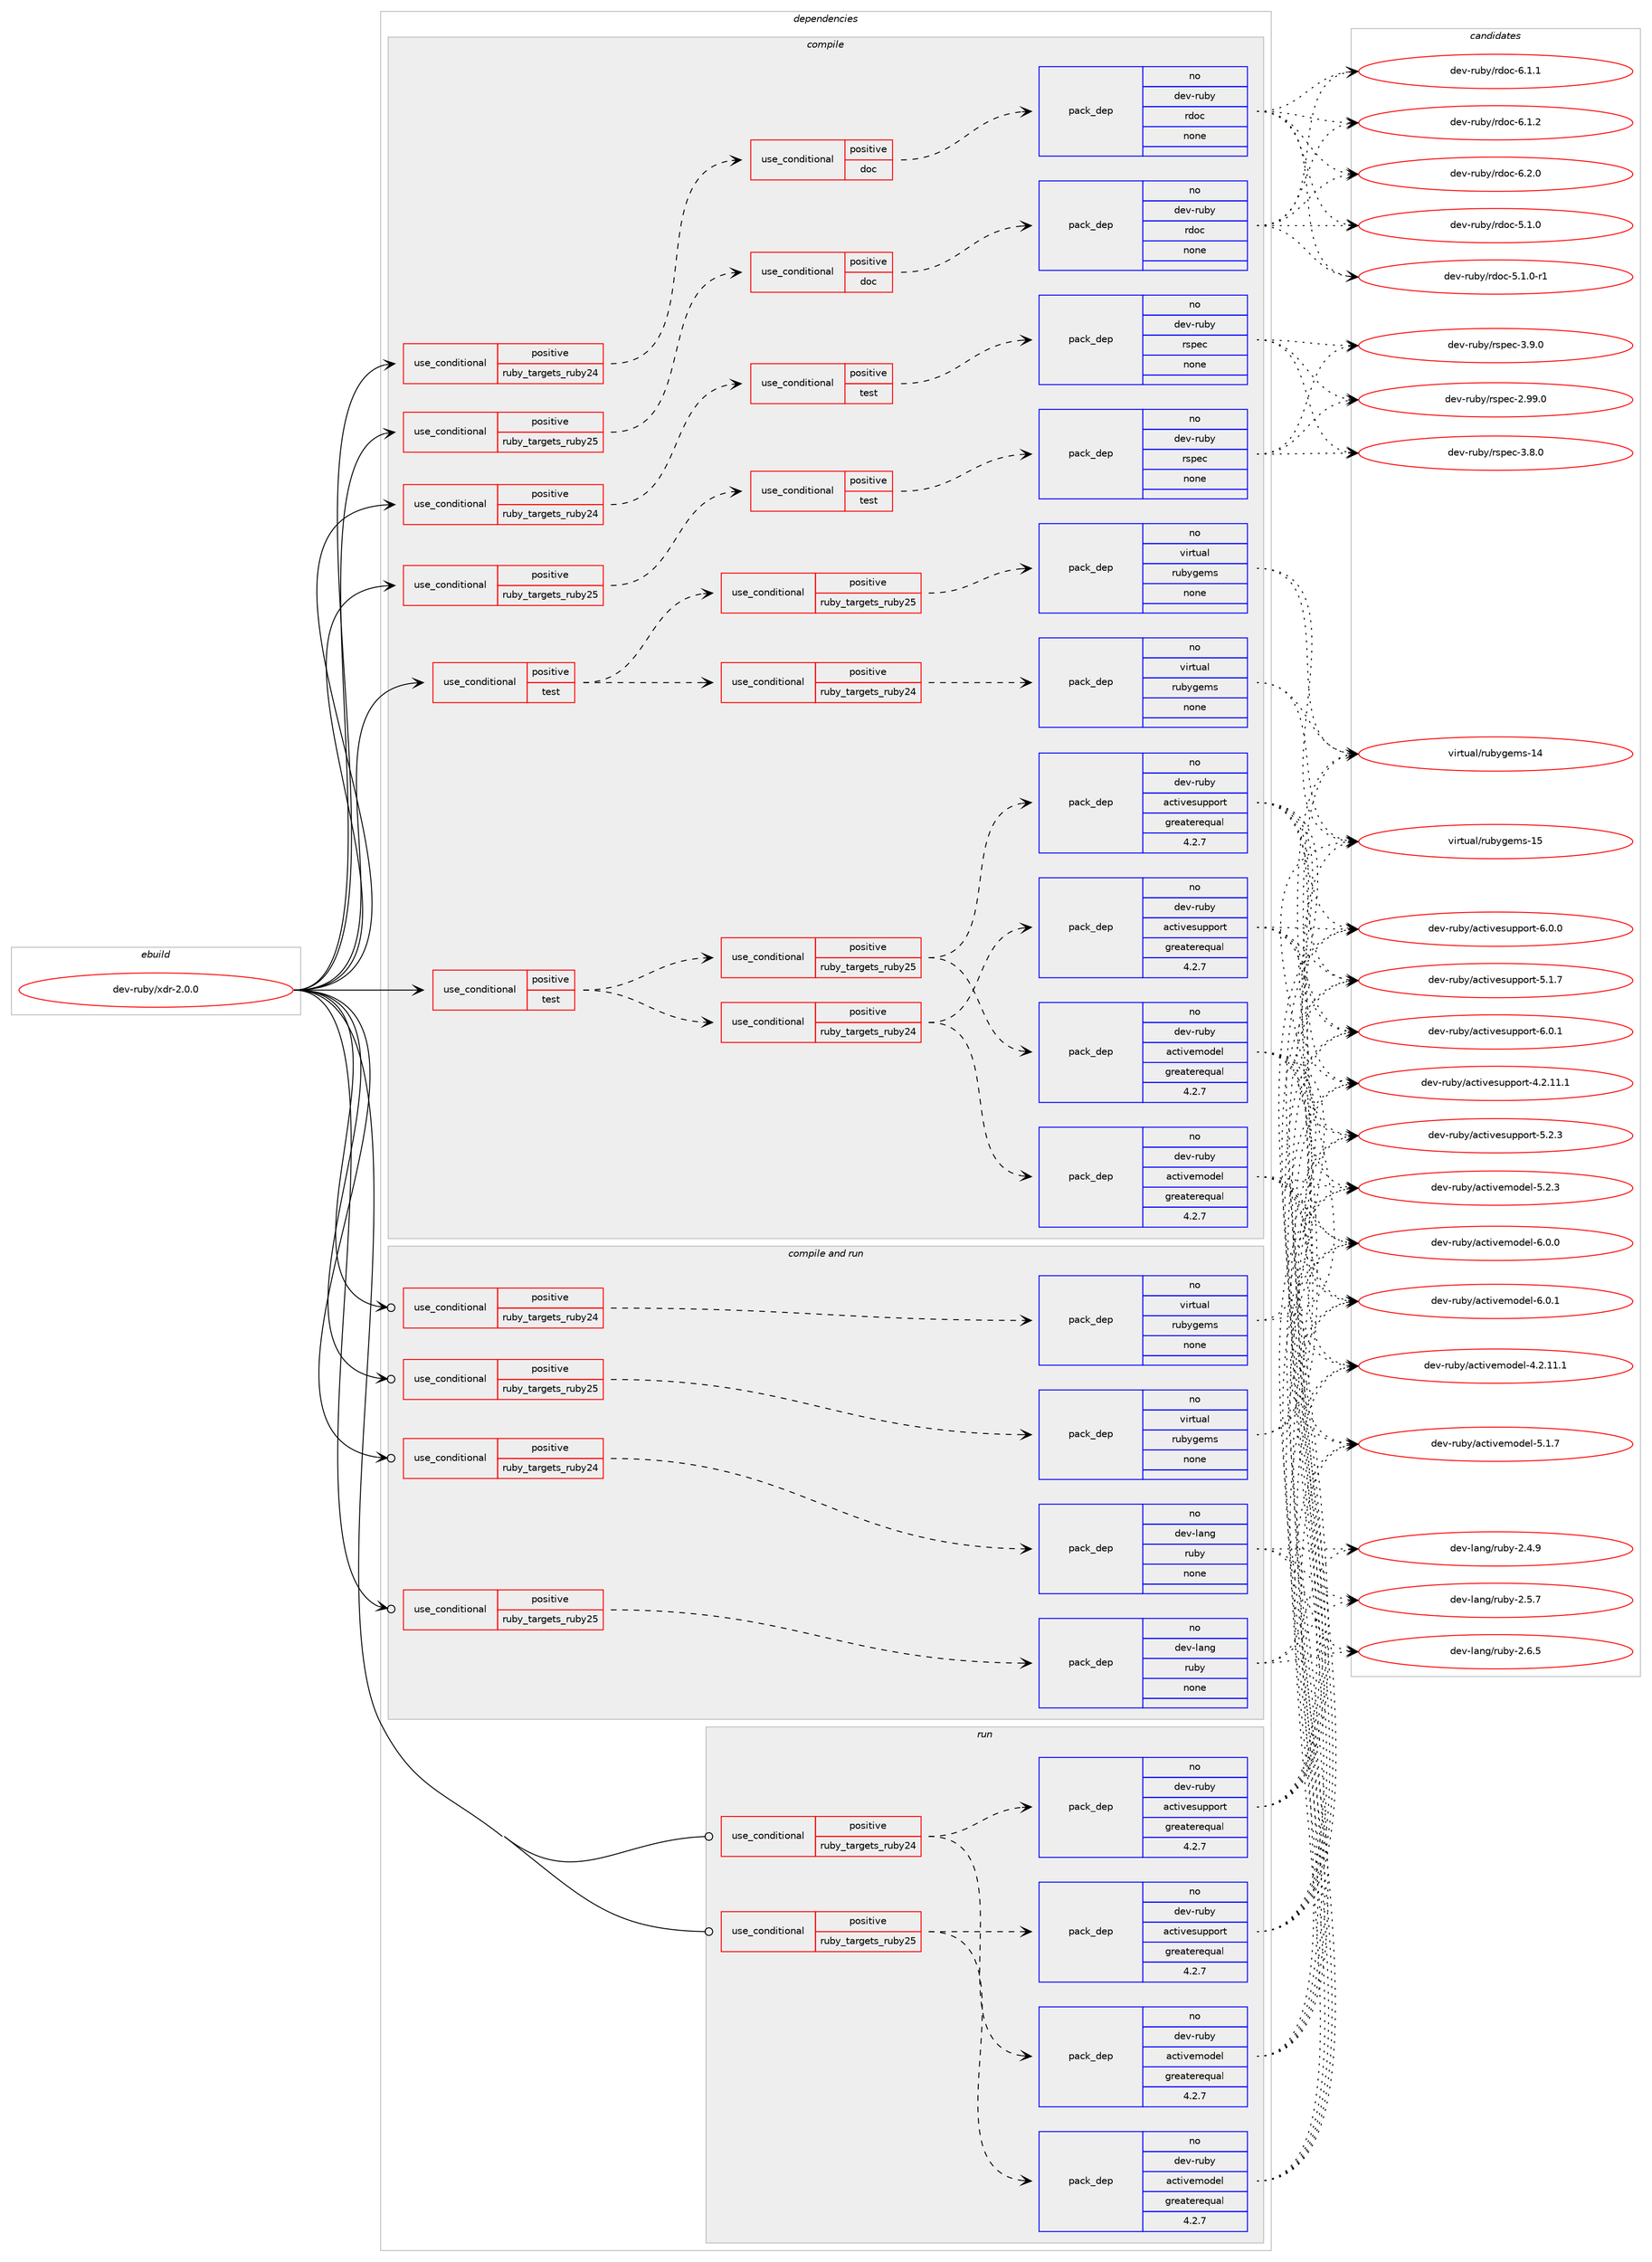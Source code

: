 digraph prolog {

# *************
# Graph options
# *************

newrank=true;
concentrate=true;
compound=true;
graph [rankdir=LR,fontname=Helvetica,fontsize=10,ranksep=1.5];#, ranksep=2.5, nodesep=0.2];
edge  [arrowhead=vee];
node  [fontname=Helvetica,fontsize=10];

# **********
# The ebuild
# **********

subgraph cluster_leftcol {
color=gray;
rank=same;
label=<<i>ebuild</i>>;
id [label="dev-ruby/xdr-2.0.0", color=red, width=4, href="../dev-ruby/xdr-2.0.0.svg"];
}

# ****************
# The dependencies
# ****************

subgraph cluster_midcol {
color=gray;
label=<<i>dependencies</i>>;
subgraph cluster_compile {
fillcolor="#eeeeee";
style=filled;
label=<<i>compile</i>>;
subgraph cond181288 {
dependency722999 [label=<<TABLE BORDER="0" CELLBORDER="1" CELLSPACING="0" CELLPADDING="4"><TR><TD ROWSPAN="3" CELLPADDING="10">use_conditional</TD></TR><TR><TD>positive</TD></TR><TR><TD>ruby_targets_ruby24</TD></TR></TABLE>>, shape=none, color=red];
subgraph cond181289 {
dependency723000 [label=<<TABLE BORDER="0" CELLBORDER="1" CELLSPACING="0" CELLPADDING="4"><TR><TD ROWSPAN="3" CELLPADDING="10">use_conditional</TD></TR><TR><TD>positive</TD></TR><TR><TD>doc</TD></TR></TABLE>>, shape=none, color=red];
subgraph pack529665 {
dependency723001 [label=<<TABLE BORDER="0" CELLBORDER="1" CELLSPACING="0" CELLPADDING="4" WIDTH="220"><TR><TD ROWSPAN="6" CELLPADDING="30">pack_dep</TD></TR><TR><TD WIDTH="110">no</TD></TR><TR><TD>dev-ruby</TD></TR><TR><TD>rdoc</TD></TR><TR><TD>none</TD></TR><TR><TD></TD></TR></TABLE>>, shape=none, color=blue];
}
dependency723000:e -> dependency723001:w [weight=20,style="dashed",arrowhead="vee"];
}
dependency722999:e -> dependency723000:w [weight=20,style="dashed",arrowhead="vee"];
}
id:e -> dependency722999:w [weight=20,style="solid",arrowhead="vee"];
subgraph cond181290 {
dependency723002 [label=<<TABLE BORDER="0" CELLBORDER="1" CELLSPACING="0" CELLPADDING="4"><TR><TD ROWSPAN="3" CELLPADDING="10">use_conditional</TD></TR><TR><TD>positive</TD></TR><TR><TD>ruby_targets_ruby24</TD></TR></TABLE>>, shape=none, color=red];
subgraph cond181291 {
dependency723003 [label=<<TABLE BORDER="0" CELLBORDER="1" CELLSPACING="0" CELLPADDING="4"><TR><TD ROWSPAN="3" CELLPADDING="10">use_conditional</TD></TR><TR><TD>positive</TD></TR><TR><TD>test</TD></TR></TABLE>>, shape=none, color=red];
subgraph pack529666 {
dependency723004 [label=<<TABLE BORDER="0" CELLBORDER="1" CELLSPACING="0" CELLPADDING="4" WIDTH="220"><TR><TD ROWSPAN="6" CELLPADDING="30">pack_dep</TD></TR><TR><TD WIDTH="110">no</TD></TR><TR><TD>dev-ruby</TD></TR><TR><TD>rspec</TD></TR><TR><TD>none</TD></TR><TR><TD></TD></TR></TABLE>>, shape=none, color=blue];
}
dependency723003:e -> dependency723004:w [weight=20,style="dashed",arrowhead="vee"];
}
dependency723002:e -> dependency723003:w [weight=20,style="dashed",arrowhead="vee"];
}
id:e -> dependency723002:w [weight=20,style="solid",arrowhead="vee"];
subgraph cond181292 {
dependency723005 [label=<<TABLE BORDER="0" CELLBORDER="1" CELLSPACING="0" CELLPADDING="4"><TR><TD ROWSPAN="3" CELLPADDING="10">use_conditional</TD></TR><TR><TD>positive</TD></TR><TR><TD>ruby_targets_ruby25</TD></TR></TABLE>>, shape=none, color=red];
subgraph cond181293 {
dependency723006 [label=<<TABLE BORDER="0" CELLBORDER="1" CELLSPACING="0" CELLPADDING="4"><TR><TD ROWSPAN="3" CELLPADDING="10">use_conditional</TD></TR><TR><TD>positive</TD></TR><TR><TD>doc</TD></TR></TABLE>>, shape=none, color=red];
subgraph pack529667 {
dependency723007 [label=<<TABLE BORDER="0" CELLBORDER="1" CELLSPACING="0" CELLPADDING="4" WIDTH="220"><TR><TD ROWSPAN="6" CELLPADDING="30">pack_dep</TD></TR><TR><TD WIDTH="110">no</TD></TR><TR><TD>dev-ruby</TD></TR><TR><TD>rdoc</TD></TR><TR><TD>none</TD></TR><TR><TD></TD></TR></TABLE>>, shape=none, color=blue];
}
dependency723006:e -> dependency723007:w [weight=20,style="dashed",arrowhead="vee"];
}
dependency723005:e -> dependency723006:w [weight=20,style="dashed",arrowhead="vee"];
}
id:e -> dependency723005:w [weight=20,style="solid",arrowhead="vee"];
subgraph cond181294 {
dependency723008 [label=<<TABLE BORDER="0" CELLBORDER="1" CELLSPACING="0" CELLPADDING="4"><TR><TD ROWSPAN="3" CELLPADDING="10">use_conditional</TD></TR><TR><TD>positive</TD></TR><TR><TD>ruby_targets_ruby25</TD></TR></TABLE>>, shape=none, color=red];
subgraph cond181295 {
dependency723009 [label=<<TABLE BORDER="0" CELLBORDER="1" CELLSPACING="0" CELLPADDING="4"><TR><TD ROWSPAN="3" CELLPADDING="10">use_conditional</TD></TR><TR><TD>positive</TD></TR><TR><TD>test</TD></TR></TABLE>>, shape=none, color=red];
subgraph pack529668 {
dependency723010 [label=<<TABLE BORDER="0" CELLBORDER="1" CELLSPACING="0" CELLPADDING="4" WIDTH="220"><TR><TD ROWSPAN="6" CELLPADDING="30">pack_dep</TD></TR><TR><TD WIDTH="110">no</TD></TR><TR><TD>dev-ruby</TD></TR><TR><TD>rspec</TD></TR><TR><TD>none</TD></TR><TR><TD></TD></TR></TABLE>>, shape=none, color=blue];
}
dependency723009:e -> dependency723010:w [weight=20,style="dashed",arrowhead="vee"];
}
dependency723008:e -> dependency723009:w [weight=20,style="dashed",arrowhead="vee"];
}
id:e -> dependency723008:w [weight=20,style="solid",arrowhead="vee"];
subgraph cond181296 {
dependency723011 [label=<<TABLE BORDER="0" CELLBORDER="1" CELLSPACING="0" CELLPADDING="4"><TR><TD ROWSPAN="3" CELLPADDING="10">use_conditional</TD></TR><TR><TD>positive</TD></TR><TR><TD>test</TD></TR></TABLE>>, shape=none, color=red];
subgraph cond181297 {
dependency723012 [label=<<TABLE BORDER="0" CELLBORDER="1" CELLSPACING="0" CELLPADDING="4"><TR><TD ROWSPAN="3" CELLPADDING="10">use_conditional</TD></TR><TR><TD>positive</TD></TR><TR><TD>ruby_targets_ruby24</TD></TR></TABLE>>, shape=none, color=red];
subgraph pack529669 {
dependency723013 [label=<<TABLE BORDER="0" CELLBORDER="1" CELLSPACING="0" CELLPADDING="4" WIDTH="220"><TR><TD ROWSPAN="6" CELLPADDING="30">pack_dep</TD></TR><TR><TD WIDTH="110">no</TD></TR><TR><TD>dev-ruby</TD></TR><TR><TD>activemodel</TD></TR><TR><TD>greaterequal</TD></TR><TR><TD>4.2.7</TD></TR></TABLE>>, shape=none, color=blue];
}
dependency723012:e -> dependency723013:w [weight=20,style="dashed",arrowhead="vee"];
subgraph pack529670 {
dependency723014 [label=<<TABLE BORDER="0" CELLBORDER="1" CELLSPACING="0" CELLPADDING="4" WIDTH="220"><TR><TD ROWSPAN="6" CELLPADDING="30">pack_dep</TD></TR><TR><TD WIDTH="110">no</TD></TR><TR><TD>dev-ruby</TD></TR><TR><TD>activesupport</TD></TR><TR><TD>greaterequal</TD></TR><TR><TD>4.2.7</TD></TR></TABLE>>, shape=none, color=blue];
}
dependency723012:e -> dependency723014:w [weight=20,style="dashed",arrowhead="vee"];
}
dependency723011:e -> dependency723012:w [weight=20,style="dashed",arrowhead="vee"];
subgraph cond181298 {
dependency723015 [label=<<TABLE BORDER="0" CELLBORDER="1" CELLSPACING="0" CELLPADDING="4"><TR><TD ROWSPAN="3" CELLPADDING="10">use_conditional</TD></TR><TR><TD>positive</TD></TR><TR><TD>ruby_targets_ruby25</TD></TR></TABLE>>, shape=none, color=red];
subgraph pack529671 {
dependency723016 [label=<<TABLE BORDER="0" CELLBORDER="1" CELLSPACING="0" CELLPADDING="4" WIDTH="220"><TR><TD ROWSPAN="6" CELLPADDING="30">pack_dep</TD></TR><TR><TD WIDTH="110">no</TD></TR><TR><TD>dev-ruby</TD></TR><TR><TD>activemodel</TD></TR><TR><TD>greaterequal</TD></TR><TR><TD>4.2.7</TD></TR></TABLE>>, shape=none, color=blue];
}
dependency723015:e -> dependency723016:w [weight=20,style="dashed",arrowhead="vee"];
subgraph pack529672 {
dependency723017 [label=<<TABLE BORDER="0" CELLBORDER="1" CELLSPACING="0" CELLPADDING="4" WIDTH="220"><TR><TD ROWSPAN="6" CELLPADDING="30">pack_dep</TD></TR><TR><TD WIDTH="110">no</TD></TR><TR><TD>dev-ruby</TD></TR><TR><TD>activesupport</TD></TR><TR><TD>greaterequal</TD></TR><TR><TD>4.2.7</TD></TR></TABLE>>, shape=none, color=blue];
}
dependency723015:e -> dependency723017:w [weight=20,style="dashed",arrowhead="vee"];
}
dependency723011:e -> dependency723015:w [weight=20,style="dashed",arrowhead="vee"];
}
id:e -> dependency723011:w [weight=20,style="solid",arrowhead="vee"];
subgraph cond181299 {
dependency723018 [label=<<TABLE BORDER="0" CELLBORDER="1" CELLSPACING="0" CELLPADDING="4"><TR><TD ROWSPAN="3" CELLPADDING="10">use_conditional</TD></TR><TR><TD>positive</TD></TR><TR><TD>test</TD></TR></TABLE>>, shape=none, color=red];
subgraph cond181300 {
dependency723019 [label=<<TABLE BORDER="0" CELLBORDER="1" CELLSPACING="0" CELLPADDING="4"><TR><TD ROWSPAN="3" CELLPADDING="10">use_conditional</TD></TR><TR><TD>positive</TD></TR><TR><TD>ruby_targets_ruby24</TD></TR></TABLE>>, shape=none, color=red];
subgraph pack529673 {
dependency723020 [label=<<TABLE BORDER="0" CELLBORDER="1" CELLSPACING="0" CELLPADDING="4" WIDTH="220"><TR><TD ROWSPAN="6" CELLPADDING="30">pack_dep</TD></TR><TR><TD WIDTH="110">no</TD></TR><TR><TD>virtual</TD></TR><TR><TD>rubygems</TD></TR><TR><TD>none</TD></TR><TR><TD></TD></TR></TABLE>>, shape=none, color=blue];
}
dependency723019:e -> dependency723020:w [weight=20,style="dashed",arrowhead="vee"];
}
dependency723018:e -> dependency723019:w [weight=20,style="dashed",arrowhead="vee"];
subgraph cond181301 {
dependency723021 [label=<<TABLE BORDER="0" CELLBORDER="1" CELLSPACING="0" CELLPADDING="4"><TR><TD ROWSPAN="3" CELLPADDING="10">use_conditional</TD></TR><TR><TD>positive</TD></TR><TR><TD>ruby_targets_ruby25</TD></TR></TABLE>>, shape=none, color=red];
subgraph pack529674 {
dependency723022 [label=<<TABLE BORDER="0" CELLBORDER="1" CELLSPACING="0" CELLPADDING="4" WIDTH="220"><TR><TD ROWSPAN="6" CELLPADDING="30">pack_dep</TD></TR><TR><TD WIDTH="110">no</TD></TR><TR><TD>virtual</TD></TR><TR><TD>rubygems</TD></TR><TR><TD>none</TD></TR><TR><TD></TD></TR></TABLE>>, shape=none, color=blue];
}
dependency723021:e -> dependency723022:w [weight=20,style="dashed",arrowhead="vee"];
}
dependency723018:e -> dependency723021:w [weight=20,style="dashed",arrowhead="vee"];
}
id:e -> dependency723018:w [weight=20,style="solid",arrowhead="vee"];
}
subgraph cluster_compileandrun {
fillcolor="#eeeeee";
style=filled;
label=<<i>compile and run</i>>;
subgraph cond181302 {
dependency723023 [label=<<TABLE BORDER="0" CELLBORDER="1" CELLSPACING="0" CELLPADDING="4"><TR><TD ROWSPAN="3" CELLPADDING="10">use_conditional</TD></TR><TR><TD>positive</TD></TR><TR><TD>ruby_targets_ruby24</TD></TR></TABLE>>, shape=none, color=red];
subgraph pack529675 {
dependency723024 [label=<<TABLE BORDER="0" CELLBORDER="1" CELLSPACING="0" CELLPADDING="4" WIDTH="220"><TR><TD ROWSPAN="6" CELLPADDING="30">pack_dep</TD></TR><TR><TD WIDTH="110">no</TD></TR><TR><TD>dev-lang</TD></TR><TR><TD>ruby</TD></TR><TR><TD>none</TD></TR><TR><TD></TD></TR></TABLE>>, shape=none, color=blue];
}
dependency723023:e -> dependency723024:w [weight=20,style="dashed",arrowhead="vee"];
}
id:e -> dependency723023:w [weight=20,style="solid",arrowhead="odotvee"];
subgraph cond181303 {
dependency723025 [label=<<TABLE BORDER="0" CELLBORDER="1" CELLSPACING="0" CELLPADDING="4"><TR><TD ROWSPAN="3" CELLPADDING="10">use_conditional</TD></TR><TR><TD>positive</TD></TR><TR><TD>ruby_targets_ruby24</TD></TR></TABLE>>, shape=none, color=red];
subgraph pack529676 {
dependency723026 [label=<<TABLE BORDER="0" CELLBORDER="1" CELLSPACING="0" CELLPADDING="4" WIDTH="220"><TR><TD ROWSPAN="6" CELLPADDING="30">pack_dep</TD></TR><TR><TD WIDTH="110">no</TD></TR><TR><TD>virtual</TD></TR><TR><TD>rubygems</TD></TR><TR><TD>none</TD></TR><TR><TD></TD></TR></TABLE>>, shape=none, color=blue];
}
dependency723025:e -> dependency723026:w [weight=20,style="dashed",arrowhead="vee"];
}
id:e -> dependency723025:w [weight=20,style="solid",arrowhead="odotvee"];
subgraph cond181304 {
dependency723027 [label=<<TABLE BORDER="0" CELLBORDER="1" CELLSPACING="0" CELLPADDING="4"><TR><TD ROWSPAN="3" CELLPADDING="10">use_conditional</TD></TR><TR><TD>positive</TD></TR><TR><TD>ruby_targets_ruby25</TD></TR></TABLE>>, shape=none, color=red];
subgraph pack529677 {
dependency723028 [label=<<TABLE BORDER="0" CELLBORDER="1" CELLSPACING="0" CELLPADDING="4" WIDTH="220"><TR><TD ROWSPAN="6" CELLPADDING="30">pack_dep</TD></TR><TR><TD WIDTH="110">no</TD></TR><TR><TD>dev-lang</TD></TR><TR><TD>ruby</TD></TR><TR><TD>none</TD></TR><TR><TD></TD></TR></TABLE>>, shape=none, color=blue];
}
dependency723027:e -> dependency723028:w [weight=20,style="dashed",arrowhead="vee"];
}
id:e -> dependency723027:w [weight=20,style="solid",arrowhead="odotvee"];
subgraph cond181305 {
dependency723029 [label=<<TABLE BORDER="0" CELLBORDER="1" CELLSPACING="0" CELLPADDING="4"><TR><TD ROWSPAN="3" CELLPADDING="10">use_conditional</TD></TR><TR><TD>positive</TD></TR><TR><TD>ruby_targets_ruby25</TD></TR></TABLE>>, shape=none, color=red];
subgraph pack529678 {
dependency723030 [label=<<TABLE BORDER="0" CELLBORDER="1" CELLSPACING="0" CELLPADDING="4" WIDTH="220"><TR><TD ROWSPAN="6" CELLPADDING="30">pack_dep</TD></TR><TR><TD WIDTH="110">no</TD></TR><TR><TD>virtual</TD></TR><TR><TD>rubygems</TD></TR><TR><TD>none</TD></TR><TR><TD></TD></TR></TABLE>>, shape=none, color=blue];
}
dependency723029:e -> dependency723030:w [weight=20,style="dashed",arrowhead="vee"];
}
id:e -> dependency723029:w [weight=20,style="solid",arrowhead="odotvee"];
}
subgraph cluster_run {
fillcolor="#eeeeee";
style=filled;
label=<<i>run</i>>;
subgraph cond181306 {
dependency723031 [label=<<TABLE BORDER="0" CELLBORDER="1" CELLSPACING="0" CELLPADDING="4"><TR><TD ROWSPAN="3" CELLPADDING="10">use_conditional</TD></TR><TR><TD>positive</TD></TR><TR><TD>ruby_targets_ruby24</TD></TR></TABLE>>, shape=none, color=red];
subgraph pack529679 {
dependency723032 [label=<<TABLE BORDER="0" CELLBORDER="1" CELLSPACING="0" CELLPADDING="4" WIDTH="220"><TR><TD ROWSPAN="6" CELLPADDING="30">pack_dep</TD></TR><TR><TD WIDTH="110">no</TD></TR><TR><TD>dev-ruby</TD></TR><TR><TD>activemodel</TD></TR><TR><TD>greaterequal</TD></TR><TR><TD>4.2.7</TD></TR></TABLE>>, shape=none, color=blue];
}
dependency723031:e -> dependency723032:w [weight=20,style="dashed",arrowhead="vee"];
subgraph pack529680 {
dependency723033 [label=<<TABLE BORDER="0" CELLBORDER="1" CELLSPACING="0" CELLPADDING="4" WIDTH="220"><TR><TD ROWSPAN="6" CELLPADDING="30">pack_dep</TD></TR><TR><TD WIDTH="110">no</TD></TR><TR><TD>dev-ruby</TD></TR><TR><TD>activesupport</TD></TR><TR><TD>greaterequal</TD></TR><TR><TD>4.2.7</TD></TR></TABLE>>, shape=none, color=blue];
}
dependency723031:e -> dependency723033:w [weight=20,style="dashed",arrowhead="vee"];
}
id:e -> dependency723031:w [weight=20,style="solid",arrowhead="odot"];
subgraph cond181307 {
dependency723034 [label=<<TABLE BORDER="0" CELLBORDER="1" CELLSPACING="0" CELLPADDING="4"><TR><TD ROWSPAN="3" CELLPADDING="10">use_conditional</TD></TR><TR><TD>positive</TD></TR><TR><TD>ruby_targets_ruby25</TD></TR></TABLE>>, shape=none, color=red];
subgraph pack529681 {
dependency723035 [label=<<TABLE BORDER="0" CELLBORDER="1" CELLSPACING="0" CELLPADDING="4" WIDTH="220"><TR><TD ROWSPAN="6" CELLPADDING="30">pack_dep</TD></TR><TR><TD WIDTH="110">no</TD></TR><TR><TD>dev-ruby</TD></TR><TR><TD>activemodel</TD></TR><TR><TD>greaterequal</TD></TR><TR><TD>4.2.7</TD></TR></TABLE>>, shape=none, color=blue];
}
dependency723034:e -> dependency723035:w [weight=20,style="dashed",arrowhead="vee"];
subgraph pack529682 {
dependency723036 [label=<<TABLE BORDER="0" CELLBORDER="1" CELLSPACING="0" CELLPADDING="4" WIDTH="220"><TR><TD ROWSPAN="6" CELLPADDING="30">pack_dep</TD></TR><TR><TD WIDTH="110">no</TD></TR><TR><TD>dev-ruby</TD></TR><TR><TD>activesupport</TD></TR><TR><TD>greaterequal</TD></TR><TR><TD>4.2.7</TD></TR></TABLE>>, shape=none, color=blue];
}
dependency723034:e -> dependency723036:w [weight=20,style="dashed",arrowhead="vee"];
}
id:e -> dependency723034:w [weight=20,style="solid",arrowhead="odot"];
}
}

# **************
# The candidates
# **************

subgraph cluster_choices {
rank=same;
color=gray;
label=<<i>candidates</i>>;

subgraph choice529665 {
color=black;
nodesep=1;
choice10010111845114117981214711410011199455346494648 [label="dev-ruby/rdoc-5.1.0", color=red, width=4,href="../dev-ruby/rdoc-5.1.0.svg"];
choice100101118451141179812147114100111994553464946484511449 [label="dev-ruby/rdoc-5.1.0-r1", color=red, width=4,href="../dev-ruby/rdoc-5.1.0-r1.svg"];
choice10010111845114117981214711410011199455446494649 [label="dev-ruby/rdoc-6.1.1", color=red, width=4,href="../dev-ruby/rdoc-6.1.1.svg"];
choice10010111845114117981214711410011199455446494650 [label="dev-ruby/rdoc-6.1.2", color=red, width=4,href="../dev-ruby/rdoc-6.1.2.svg"];
choice10010111845114117981214711410011199455446504648 [label="dev-ruby/rdoc-6.2.0", color=red, width=4,href="../dev-ruby/rdoc-6.2.0.svg"];
dependency723001:e -> choice10010111845114117981214711410011199455346494648:w [style=dotted,weight="100"];
dependency723001:e -> choice100101118451141179812147114100111994553464946484511449:w [style=dotted,weight="100"];
dependency723001:e -> choice10010111845114117981214711410011199455446494649:w [style=dotted,weight="100"];
dependency723001:e -> choice10010111845114117981214711410011199455446494650:w [style=dotted,weight="100"];
dependency723001:e -> choice10010111845114117981214711410011199455446504648:w [style=dotted,weight="100"];
}
subgraph choice529666 {
color=black;
nodesep=1;
choice1001011184511411798121471141151121019945504657574648 [label="dev-ruby/rspec-2.99.0", color=red, width=4,href="../dev-ruby/rspec-2.99.0.svg"];
choice10010111845114117981214711411511210199455146564648 [label="dev-ruby/rspec-3.8.0", color=red, width=4,href="../dev-ruby/rspec-3.8.0.svg"];
choice10010111845114117981214711411511210199455146574648 [label="dev-ruby/rspec-3.9.0", color=red, width=4,href="../dev-ruby/rspec-3.9.0.svg"];
dependency723004:e -> choice1001011184511411798121471141151121019945504657574648:w [style=dotted,weight="100"];
dependency723004:e -> choice10010111845114117981214711411511210199455146564648:w [style=dotted,weight="100"];
dependency723004:e -> choice10010111845114117981214711411511210199455146574648:w [style=dotted,weight="100"];
}
subgraph choice529667 {
color=black;
nodesep=1;
choice10010111845114117981214711410011199455346494648 [label="dev-ruby/rdoc-5.1.0", color=red, width=4,href="../dev-ruby/rdoc-5.1.0.svg"];
choice100101118451141179812147114100111994553464946484511449 [label="dev-ruby/rdoc-5.1.0-r1", color=red, width=4,href="../dev-ruby/rdoc-5.1.0-r1.svg"];
choice10010111845114117981214711410011199455446494649 [label="dev-ruby/rdoc-6.1.1", color=red, width=4,href="../dev-ruby/rdoc-6.1.1.svg"];
choice10010111845114117981214711410011199455446494650 [label="dev-ruby/rdoc-6.1.2", color=red, width=4,href="../dev-ruby/rdoc-6.1.2.svg"];
choice10010111845114117981214711410011199455446504648 [label="dev-ruby/rdoc-6.2.0", color=red, width=4,href="../dev-ruby/rdoc-6.2.0.svg"];
dependency723007:e -> choice10010111845114117981214711410011199455346494648:w [style=dotted,weight="100"];
dependency723007:e -> choice100101118451141179812147114100111994553464946484511449:w [style=dotted,weight="100"];
dependency723007:e -> choice10010111845114117981214711410011199455446494649:w [style=dotted,weight="100"];
dependency723007:e -> choice10010111845114117981214711410011199455446494650:w [style=dotted,weight="100"];
dependency723007:e -> choice10010111845114117981214711410011199455446504648:w [style=dotted,weight="100"];
}
subgraph choice529668 {
color=black;
nodesep=1;
choice1001011184511411798121471141151121019945504657574648 [label="dev-ruby/rspec-2.99.0", color=red, width=4,href="../dev-ruby/rspec-2.99.0.svg"];
choice10010111845114117981214711411511210199455146564648 [label="dev-ruby/rspec-3.8.0", color=red, width=4,href="../dev-ruby/rspec-3.8.0.svg"];
choice10010111845114117981214711411511210199455146574648 [label="dev-ruby/rspec-3.9.0", color=red, width=4,href="../dev-ruby/rspec-3.9.0.svg"];
dependency723010:e -> choice1001011184511411798121471141151121019945504657574648:w [style=dotted,weight="100"];
dependency723010:e -> choice10010111845114117981214711411511210199455146564648:w [style=dotted,weight="100"];
dependency723010:e -> choice10010111845114117981214711411511210199455146574648:w [style=dotted,weight="100"];
}
subgraph choice529669 {
color=black;
nodesep=1;
choice1001011184511411798121479799116105118101109111100101108455246504649494649 [label="dev-ruby/activemodel-4.2.11.1", color=red, width=4,href="../dev-ruby/activemodel-4.2.11.1.svg"];
choice1001011184511411798121479799116105118101109111100101108455346494655 [label="dev-ruby/activemodel-5.1.7", color=red, width=4,href="../dev-ruby/activemodel-5.1.7.svg"];
choice1001011184511411798121479799116105118101109111100101108455346504651 [label="dev-ruby/activemodel-5.2.3", color=red, width=4,href="../dev-ruby/activemodel-5.2.3.svg"];
choice1001011184511411798121479799116105118101109111100101108455446484648 [label="dev-ruby/activemodel-6.0.0", color=red, width=4,href="../dev-ruby/activemodel-6.0.0.svg"];
choice1001011184511411798121479799116105118101109111100101108455446484649 [label="dev-ruby/activemodel-6.0.1", color=red, width=4,href="../dev-ruby/activemodel-6.0.1.svg"];
dependency723013:e -> choice1001011184511411798121479799116105118101109111100101108455246504649494649:w [style=dotted,weight="100"];
dependency723013:e -> choice1001011184511411798121479799116105118101109111100101108455346494655:w [style=dotted,weight="100"];
dependency723013:e -> choice1001011184511411798121479799116105118101109111100101108455346504651:w [style=dotted,weight="100"];
dependency723013:e -> choice1001011184511411798121479799116105118101109111100101108455446484648:w [style=dotted,weight="100"];
dependency723013:e -> choice1001011184511411798121479799116105118101109111100101108455446484649:w [style=dotted,weight="100"];
}
subgraph choice529670 {
color=black;
nodesep=1;
choice1001011184511411798121479799116105118101115117112112111114116455246504649494649 [label="dev-ruby/activesupport-4.2.11.1", color=red, width=4,href="../dev-ruby/activesupport-4.2.11.1.svg"];
choice1001011184511411798121479799116105118101115117112112111114116455346494655 [label="dev-ruby/activesupport-5.1.7", color=red, width=4,href="../dev-ruby/activesupport-5.1.7.svg"];
choice1001011184511411798121479799116105118101115117112112111114116455346504651 [label="dev-ruby/activesupport-5.2.3", color=red, width=4,href="../dev-ruby/activesupport-5.2.3.svg"];
choice1001011184511411798121479799116105118101115117112112111114116455446484648 [label="dev-ruby/activesupport-6.0.0", color=red, width=4,href="../dev-ruby/activesupport-6.0.0.svg"];
choice1001011184511411798121479799116105118101115117112112111114116455446484649 [label="dev-ruby/activesupport-6.0.1", color=red, width=4,href="../dev-ruby/activesupport-6.0.1.svg"];
dependency723014:e -> choice1001011184511411798121479799116105118101115117112112111114116455246504649494649:w [style=dotted,weight="100"];
dependency723014:e -> choice1001011184511411798121479799116105118101115117112112111114116455346494655:w [style=dotted,weight="100"];
dependency723014:e -> choice1001011184511411798121479799116105118101115117112112111114116455346504651:w [style=dotted,weight="100"];
dependency723014:e -> choice1001011184511411798121479799116105118101115117112112111114116455446484648:w [style=dotted,weight="100"];
dependency723014:e -> choice1001011184511411798121479799116105118101115117112112111114116455446484649:w [style=dotted,weight="100"];
}
subgraph choice529671 {
color=black;
nodesep=1;
choice1001011184511411798121479799116105118101109111100101108455246504649494649 [label="dev-ruby/activemodel-4.2.11.1", color=red, width=4,href="../dev-ruby/activemodel-4.2.11.1.svg"];
choice1001011184511411798121479799116105118101109111100101108455346494655 [label="dev-ruby/activemodel-5.1.7", color=red, width=4,href="../dev-ruby/activemodel-5.1.7.svg"];
choice1001011184511411798121479799116105118101109111100101108455346504651 [label="dev-ruby/activemodel-5.2.3", color=red, width=4,href="../dev-ruby/activemodel-5.2.3.svg"];
choice1001011184511411798121479799116105118101109111100101108455446484648 [label="dev-ruby/activemodel-6.0.0", color=red, width=4,href="../dev-ruby/activemodel-6.0.0.svg"];
choice1001011184511411798121479799116105118101109111100101108455446484649 [label="dev-ruby/activemodel-6.0.1", color=red, width=4,href="../dev-ruby/activemodel-6.0.1.svg"];
dependency723016:e -> choice1001011184511411798121479799116105118101109111100101108455246504649494649:w [style=dotted,weight="100"];
dependency723016:e -> choice1001011184511411798121479799116105118101109111100101108455346494655:w [style=dotted,weight="100"];
dependency723016:e -> choice1001011184511411798121479799116105118101109111100101108455346504651:w [style=dotted,weight="100"];
dependency723016:e -> choice1001011184511411798121479799116105118101109111100101108455446484648:w [style=dotted,weight="100"];
dependency723016:e -> choice1001011184511411798121479799116105118101109111100101108455446484649:w [style=dotted,weight="100"];
}
subgraph choice529672 {
color=black;
nodesep=1;
choice1001011184511411798121479799116105118101115117112112111114116455246504649494649 [label="dev-ruby/activesupport-4.2.11.1", color=red, width=4,href="../dev-ruby/activesupport-4.2.11.1.svg"];
choice1001011184511411798121479799116105118101115117112112111114116455346494655 [label="dev-ruby/activesupport-5.1.7", color=red, width=4,href="../dev-ruby/activesupport-5.1.7.svg"];
choice1001011184511411798121479799116105118101115117112112111114116455346504651 [label="dev-ruby/activesupport-5.2.3", color=red, width=4,href="../dev-ruby/activesupport-5.2.3.svg"];
choice1001011184511411798121479799116105118101115117112112111114116455446484648 [label="dev-ruby/activesupport-6.0.0", color=red, width=4,href="../dev-ruby/activesupport-6.0.0.svg"];
choice1001011184511411798121479799116105118101115117112112111114116455446484649 [label="dev-ruby/activesupport-6.0.1", color=red, width=4,href="../dev-ruby/activesupport-6.0.1.svg"];
dependency723017:e -> choice1001011184511411798121479799116105118101115117112112111114116455246504649494649:w [style=dotted,weight="100"];
dependency723017:e -> choice1001011184511411798121479799116105118101115117112112111114116455346494655:w [style=dotted,weight="100"];
dependency723017:e -> choice1001011184511411798121479799116105118101115117112112111114116455346504651:w [style=dotted,weight="100"];
dependency723017:e -> choice1001011184511411798121479799116105118101115117112112111114116455446484648:w [style=dotted,weight="100"];
dependency723017:e -> choice1001011184511411798121479799116105118101115117112112111114116455446484649:w [style=dotted,weight="100"];
}
subgraph choice529673 {
color=black;
nodesep=1;
choice118105114116117971084711411798121103101109115454952 [label="virtual/rubygems-14", color=red, width=4,href="../virtual/rubygems-14.svg"];
choice118105114116117971084711411798121103101109115454953 [label="virtual/rubygems-15", color=red, width=4,href="../virtual/rubygems-15.svg"];
dependency723020:e -> choice118105114116117971084711411798121103101109115454952:w [style=dotted,weight="100"];
dependency723020:e -> choice118105114116117971084711411798121103101109115454953:w [style=dotted,weight="100"];
}
subgraph choice529674 {
color=black;
nodesep=1;
choice118105114116117971084711411798121103101109115454952 [label="virtual/rubygems-14", color=red, width=4,href="../virtual/rubygems-14.svg"];
choice118105114116117971084711411798121103101109115454953 [label="virtual/rubygems-15", color=red, width=4,href="../virtual/rubygems-15.svg"];
dependency723022:e -> choice118105114116117971084711411798121103101109115454952:w [style=dotted,weight="100"];
dependency723022:e -> choice118105114116117971084711411798121103101109115454953:w [style=dotted,weight="100"];
}
subgraph choice529675 {
color=black;
nodesep=1;
choice10010111845108971101034711411798121455046524657 [label="dev-lang/ruby-2.4.9", color=red, width=4,href="../dev-lang/ruby-2.4.9.svg"];
choice10010111845108971101034711411798121455046534655 [label="dev-lang/ruby-2.5.7", color=red, width=4,href="../dev-lang/ruby-2.5.7.svg"];
choice10010111845108971101034711411798121455046544653 [label="dev-lang/ruby-2.6.5", color=red, width=4,href="../dev-lang/ruby-2.6.5.svg"];
dependency723024:e -> choice10010111845108971101034711411798121455046524657:w [style=dotted,weight="100"];
dependency723024:e -> choice10010111845108971101034711411798121455046534655:w [style=dotted,weight="100"];
dependency723024:e -> choice10010111845108971101034711411798121455046544653:w [style=dotted,weight="100"];
}
subgraph choice529676 {
color=black;
nodesep=1;
choice118105114116117971084711411798121103101109115454952 [label="virtual/rubygems-14", color=red, width=4,href="../virtual/rubygems-14.svg"];
choice118105114116117971084711411798121103101109115454953 [label="virtual/rubygems-15", color=red, width=4,href="../virtual/rubygems-15.svg"];
dependency723026:e -> choice118105114116117971084711411798121103101109115454952:w [style=dotted,weight="100"];
dependency723026:e -> choice118105114116117971084711411798121103101109115454953:w [style=dotted,weight="100"];
}
subgraph choice529677 {
color=black;
nodesep=1;
choice10010111845108971101034711411798121455046524657 [label="dev-lang/ruby-2.4.9", color=red, width=4,href="../dev-lang/ruby-2.4.9.svg"];
choice10010111845108971101034711411798121455046534655 [label="dev-lang/ruby-2.5.7", color=red, width=4,href="../dev-lang/ruby-2.5.7.svg"];
choice10010111845108971101034711411798121455046544653 [label="dev-lang/ruby-2.6.5", color=red, width=4,href="../dev-lang/ruby-2.6.5.svg"];
dependency723028:e -> choice10010111845108971101034711411798121455046524657:w [style=dotted,weight="100"];
dependency723028:e -> choice10010111845108971101034711411798121455046534655:w [style=dotted,weight="100"];
dependency723028:e -> choice10010111845108971101034711411798121455046544653:w [style=dotted,weight="100"];
}
subgraph choice529678 {
color=black;
nodesep=1;
choice118105114116117971084711411798121103101109115454952 [label="virtual/rubygems-14", color=red, width=4,href="../virtual/rubygems-14.svg"];
choice118105114116117971084711411798121103101109115454953 [label="virtual/rubygems-15", color=red, width=4,href="../virtual/rubygems-15.svg"];
dependency723030:e -> choice118105114116117971084711411798121103101109115454952:w [style=dotted,weight="100"];
dependency723030:e -> choice118105114116117971084711411798121103101109115454953:w [style=dotted,weight="100"];
}
subgraph choice529679 {
color=black;
nodesep=1;
choice1001011184511411798121479799116105118101109111100101108455246504649494649 [label="dev-ruby/activemodel-4.2.11.1", color=red, width=4,href="../dev-ruby/activemodel-4.2.11.1.svg"];
choice1001011184511411798121479799116105118101109111100101108455346494655 [label="dev-ruby/activemodel-5.1.7", color=red, width=4,href="../dev-ruby/activemodel-5.1.7.svg"];
choice1001011184511411798121479799116105118101109111100101108455346504651 [label="dev-ruby/activemodel-5.2.3", color=red, width=4,href="../dev-ruby/activemodel-5.2.3.svg"];
choice1001011184511411798121479799116105118101109111100101108455446484648 [label="dev-ruby/activemodel-6.0.0", color=red, width=4,href="../dev-ruby/activemodel-6.0.0.svg"];
choice1001011184511411798121479799116105118101109111100101108455446484649 [label="dev-ruby/activemodel-6.0.1", color=red, width=4,href="../dev-ruby/activemodel-6.0.1.svg"];
dependency723032:e -> choice1001011184511411798121479799116105118101109111100101108455246504649494649:w [style=dotted,weight="100"];
dependency723032:e -> choice1001011184511411798121479799116105118101109111100101108455346494655:w [style=dotted,weight="100"];
dependency723032:e -> choice1001011184511411798121479799116105118101109111100101108455346504651:w [style=dotted,weight="100"];
dependency723032:e -> choice1001011184511411798121479799116105118101109111100101108455446484648:w [style=dotted,weight="100"];
dependency723032:e -> choice1001011184511411798121479799116105118101109111100101108455446484649:w [style=dotted,weight="100"];
}
subgraph choice529680 {
color=black;
nodesep=1;
choice1001011184511411798121479799116105118101115117112112111114116455246504649494649 [label="dev-ruby/activesupport-4.2.11.1", color=red, width=4,href="../dev-ruby/activesupport-4.2.11.1.svg"];
choice1001011184511411798121479799116105118101115117112112111114116455346494655 [label="dev-ruby/activesupport-5.1.7", color=red, width=4,href="../dev-ruby/activesupport-5.1.7.svg"];
choice1001011184511411798121479799116105118101115117112112111114116455346504651 [label="dev-ruby/activesupport-5.2.3", color=red, width=4,href="../dev-ruby/activesupport-5.2.3.svg"];
choice1001011184511411798121479799116105118101115117112112111114116455446484648 [label="dev-ruby/activesupport-6.0.0", color=red, width=4,href="../dev-ruby/activesupport-6.0.0.svg"];
choice1001011184511411798121479799116105118101115117112112111114116455446484649 [label="dev-ruby/activesupport-6.0.1", color=red, width=4,href="../dev-ruby/activesupport-6.0.1.svg"];
dependency723033:e -> choice1001011184511411798121479799116105118101115117112112111114116455246504649494649:w [style=dotted,weight="100"];
dependency723033:e -> choice1001011184511411798121479799116105118101115117112112111114116455346494655:w [style=dotted,weight="100"];
dependency723033:e -> choice1001011184511411798121479799116105118101115117112112111114116455346504651:w [style=dotted,weight="100"];
dependency723033:e -> choice1001011184511411798121479799116105118101115117112112111114116455446484648:w [style=dotted,weight="100"];
dependency723033:e -> choice1001011184511411798121479799116105118101115117112112111114116455446484649:w [style=dotted,weight="100"];
}
subgraph choice529681 {
color=black;
nodesep=1;
choice1001011184511411798121479799116105118101109111100101108455246504649494649 [label="dev-ruby/activemodel-4.2.11.1", color=red, width=4,href="../dev-ruby/activemodel-4.2.11.1.svg"];
choice1001011184511411798121479799116105118101109111100101108455346494655 [label="dev-ruby/activemodel-5.1.7", color=red, width=4,href="../dev-ruby/activemodel-5.1.7.svg"];
choice1001011184511411798121479799116105118101109111100101108455346504651 [label="dev-ruby/activemodel-5.2.3", color=red, width=4,href="../dev-ruby/activemodel-5.2.3.svg"];
choice1001011184511411798121479799116105118101109111100101108455446484648 [label="dev-ruby/activemodel-6.0.0", color=red, width=4,href="../dev-ruby/activemodel-6.0.0.svg"];
choice1001011184511411798121479799116105118101109111100101108455446484649 [label="dev-ruby/activemodel-6.0.1", color=red, width=4,href="../dev-ruby/activemodel-6.0.1.svg"];
dependency723035:e -> choice1001011184511411798121479799116105118101109111100101108455246504649494649:w [style=dotted,weight="100"];
dependency723035:e -> choice1001011184511411798121479799116105118101109111100101108455346494655:w [style=dotted,weight="100"];
dependency723035:e -> choice1001011184511411798121479799116105118101109111100101108455346504651:w [style=dotted,weight="100"];
dependency723035:e -> choice1001011184511411798121479799116105118101109111100101108455446484648:w [style=dotted,weight="100"];
dependency723035:e -> choice1001011184511411798121479799116105118101109111100101108455446484649:w [style=dotted,weight="100"];
}
subgraph choice529682 {
color=black;
nodesep=1;
choice1001011184511411798121479799116105118101115117112112111114116455246504649494649 [label="dev-ruby/activesupport-4.2.11.1", color=red, width=4,href="../dev-ruby/activesupport-4.2.11.1.svg"];
choice1001011184511411798121479799116105118101115117112112111114116455346494655 [label="dev-ruby/activesupport-5.1.7", color=red, width=4,href="../dev-ruby/activesupport-5.1.7.svg"];
choice1001011184511411798121479799116105118101115117112112111114116455346504651 [label="dev-ruby/activesupport-5.2.3", color=red, width=4,href="../dev-ruby/activesupport-5.2.3.svg"];
choice1001011184511411798121479799116105118101115117112112111114116455446484648 [label="dev-ruby/activesupport-6.0.0", color=red, width=4,href="../dev-ruby/activesupport-6.0.0.svg"];
choice1001011184511411798121479799116105118101115117112112111114116455446484649 [label="dev-ruby/activesupport-6.0.1", color=red, width=4,href="../dev-ruby/activesupport-6.0.1.svg"];
dependency723036:e -> choice1001011184511411798121479799116105118101115117112112111114116455246504649494649:w [style=dotted,weight="100"];
dependency723036:e -> choice1001011184511411798121479799116105118101115117112112111114116455346494655:w [style=dotted,weight="100"];
dependency723036:e -> choice1001011184511411798121479799116105118101115117112112111114116455346504651:w [style=dotted,weight="100"];
dependency723036:e -> choice1001011184511411798121479799116105118101115117112112111114116455446484648:w [style=dotted,weight="100"];
dependency723036:e -> choice1001011184511411798121479799116105118101115117112112111114116455446484649:w [style=dotted,weight="100"];
}
}

}
